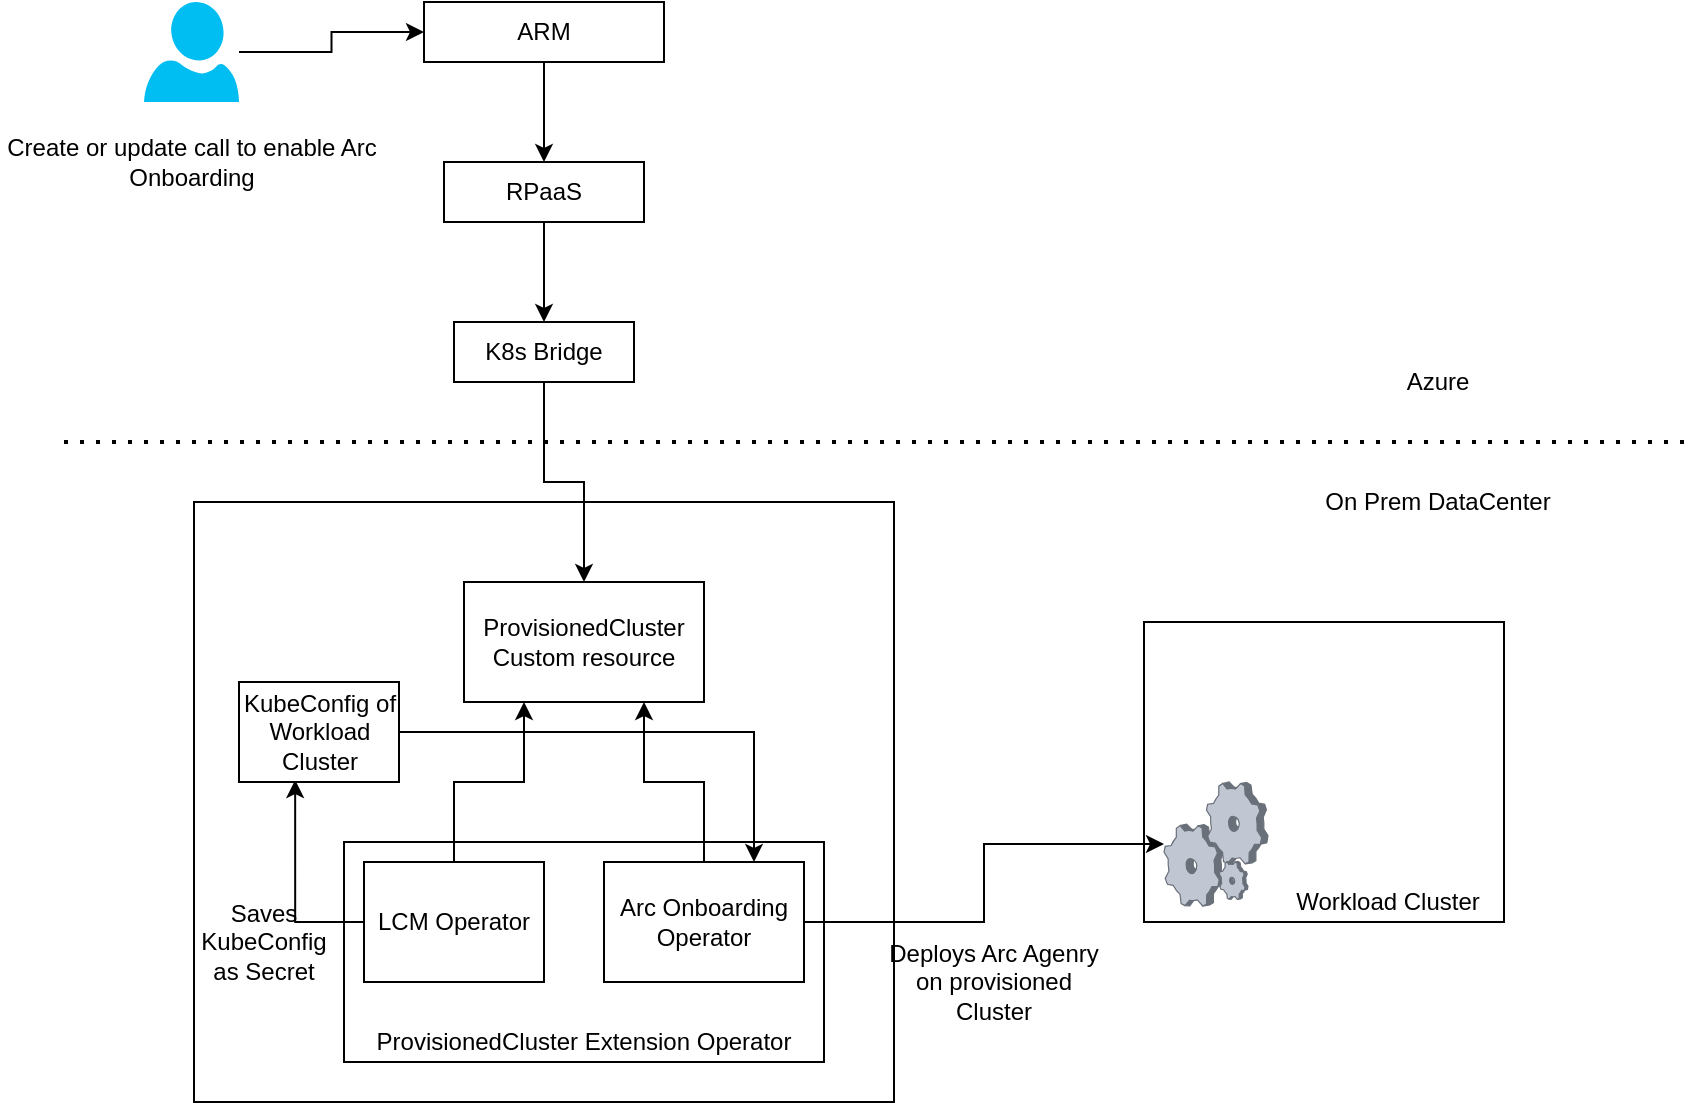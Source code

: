 <mxfile version="14.9.4" type="github">
  <diagram id="NvPChnOz5gp6kX2Rmhac" name="Page-1">
    <mxGraphModel dx="929" dy="633" grid="1" gridSize="10" guides="1" tooltips="1" connect="1" arrows="1" fold="1" page="1" pageScale="1" pageWidth="850" pageHeight="1100" math="0" shadow="0">
      <root>
        <mxCell id="0" />
        <mxCell id="1" parent="0" />
        <mxCell id="QGmkmGnSFJE9spn63MvY-1" value="" style="rounded=0;whiteSpace=wrap;html=1;" vertex="1" parent="1">
          <mxGeometry x="105" y="270" width="350" height="300" as="geometry" />
        </mxCell>
        <mxCell id="QGmkmGnSFJE9spn63MvY-3" value="" style="endArrow=none;dashed=1;html=1;dashPattern=1 3;strokeWidth=2;" edge="1" parent="1">
          <mxGeometry width="50" height="50" relative="1" as="geometry">
            <mxPoint x="40" y="240" as="sourcePoint" />
            <mxPoint x="850" y="240" as="targetPoint" />
            <Array as="points">
              <mxPoint x="390" y="240" />
            </Array>
          </mxGeometry>
        </mxCell>
        <mxCell id="QGmkmGnSFJE9spn63MvY-4" value="ProvisionedCluster Custom resource" style="rounded=0;whiteSpace=wrap;html=1;" vertex="1" parent="1">
          <mxGeometry x="240" y="310" width="120" height="60" as="geometry" />
        </mxCell>
        <mxCell id="QGmkmGnSFJE9spn63MvY-6" value="" style="rounded=0;whiteSpace=wrap;html=1;" vertex="1" parent="1">
          <mxGeometry x="180" y="440" width="240" height="110" as="geometry" />
        </mxCell>
        <mxCell id="QGmkmGnSFJE9spn63MvY-11" style="edgeStyle=orthogonalEdgeStyle;rounded=0;orthogonalLoop=1;jettySize=auto;html=1;exitX=0.5;exitY=0;exitDx=0;exitDy=0;entryX=0.25;entryY=1;entryDx=0;entryDy=0;" edge="1" parent="1" source="QGmkmGnSFJE9spn63MvY-7" target="QGmkmGnSFJE9spn63MvY-4">
          <mxGeometry relative="1" as="geometry" />
        </mxCell>
        <mxCell id="QGmkmGnSFJE9spn63MvY-37" style="edgeStyle=orthogonalEdgeStyle;rounded=0;orthogonalLoop=1;jettySize=auto;html=1;exitX=0;exitY=0.5;exitDx=0;exitDy=0;entryX=0.351;entryY=0.98;entryDx=0;entryDy=0;entryPerimeter=0;" edge="1" parent="1" source="QGmkmGnSFJE9spn63MvY-7" target="QGmkmGnSFJE9spn63MvY-36">
          <mxGeometry relative="1" as="geometry" />
        </mxCell>
        <mxCell id="QGmkmGnSFJE9spn63MvY-7" value="LCM Operator" style="rounded=0;whiteSpace=wrap;html=1;" vertex="1" parent="1">
          <mxGeometry x="190" y="450" width="90" height="60" as="geometry" />
        </mxCell>
        <mxCell id="QGmkmGnSFJE9spn63MvY-12" style="edgeStyle=orthogonalEdgeStyle;rounded=0;orthogonalLoop=1;jettySize=auto;html=1;exitX=0.5;exitY=0;exitDx=0;exitDy=0;entryX=0.75;entryY=1;entryDx=0;entryDy=0;" edge="1" parent="1" source="QGmkmGnSFJE9spn63MvY-8" target="QGmkmGnSFJE9spn63MvY-4">
          <mxGeometry relative="1" as="geometry" />
        </mxCell>
        <mxCell id="QGmkmGnSFJE9spn63MvY-8" value="Arc Onboarding Operator" style="rounded=0;whiteSpace=wrap;html=1;" vertex="1" parent="1">
          <mxGeometry x="310" y="450" width="100" height="60" as="geometry" />
        </mxCell>
        <mxCell id="QGmkmGnSFJE9spn63MvY-9" value="ProvisionedCluster Extension Operator" style="text;html=1;strokeColor=none;fillColor=none;align=center;verticalAlign=middle;whiteSpace=wrap;rounded=0;" vertex="1" parent="1">
          <mxGeometry x="170" y="530" width="260" height="20" as="geometry" />
        </mxCell>
        <mxCell id="QGmkmGnSFJE9spn63MvY-16" value="" style="rounded=0;whiteSpace=wrap;html=1;" vertex="1" parent="1">
          <mxGeometry x="580" y="330" width="180" height="150" as="geometry" />
        </mxCell>
        <mxCell id="QGmkmGnSFJE9spn63MvY-17" value="Workload Cluster" style="text;html=1;strokeColor=none;fillColor=none;align=center;verticalAlign=middle;whiteSpace=wrap;rounded=0;" vertex="1" parent="1">
          <mxGeometry x="652" y="460" width="100" height="20" as="geometry" />
        </mxCell>
        <mxCell id="QGmkmGnSFJE9spn63MvY-23" value="" style="edgeStyle=orthogonalEdgeStyle;rounded=0;orthogonalLoop=1;jettySize=auto;html=1;exitX=1;exitY=0.5;exitDx=0;exitDy=0;" edge="1" parent="1" source="QGmkmGnSFJE9spn63MvY-8" target="QGmkmGnSFJE9spn63MvY-19">
          <mxGeometry relative="1" as="geometry">
            <mxPoint x="550" y="490" as="sourcePoint" />
          </mxGeometry>
        </mxCell>
        <mxCell id="QGmkmGnSFJE9spn63MvY-19" value="" style="verticalLabelPosition=bottom;aspect=fixed;html=1;verticalAlign=top;strokeColor=none;align=center;outlineConnect=0;shape=mxgraph.citrix.process;" vertex="1" parent="1">
          <mxGeometry x="590" y="410" width="52" height="62" as="geometry" />
        </mxCell>
        <mxCell id="QGmkmGnSFJE9spn63MvY-24" value="Deploys Arc Agenry on provisioned Cluster" style="text;html=1;strokeColor=none;fillColor=none;align=center;verticalAlign=middle;whiteSpace=wrap;rounded=0;" vertex="1" parent="1">
          <mxGeometry x="450" y="500" width="110" height="20" as="geometry" />
        </mxCell>
        <mxCell id="QGmkmGnSFJE9spn63MvY-25" value="On Prem DataCenter" style="text;html=1;strokeColor=none;fillColor=none;align=center;verticalAlign=middle;whiteSpace=wrap;rounded=0;" vertex="1" parent="1">
          <mxGeometry x="633" y="260" width="188" height="20" as="geometry" />
        </mxCell>
        <mxCell id="QGmkmGnSFJE9spn63MvY-26" value="Azure" style="text;html=1;strokeColor=none;fillColor=none;align=center;verticalAlign=middle;whiteSpace=wrap;rounded=0;" vertex="1" parent="1">
          <mxGeometry x="642" y="200" width="170" height="20" as="geometry" />
        </mxCell>
        <mxCell id="QGmkmGnSFJE9spn63MvY-31" value="" style="edgeStyle=orthogonalEdgeStyle;rounded=0;orthogonalLoop=1;jettySize=auto;html=1;" edge="1" parent="1" source="QGmkmGnSFJE9spn63MvY-27" target="QGmkmGnSFJE9spn63MvY-28">
          <mxGeometry relative="1" as="geometry" />
        </mxCell>
        <mxCell id="QGmkmGnSFJE9spn63MvY-27" value="" style="verticalLabelPosition=bottom;html=1;verticalAlign=top;align=center;strokeColor=none;fillColor=#00BEF2;shape=mxgraph.azure.user;" vertex="1" parent="1">
          <mxGeometry x="80" y="20" width="47.5" height="50" as="geometry" />
        </mxCell>
        <mxCell id="QGmkmGnSFJE9spn63MvY-32" value="" style="edgeStyle=orthogonalEdgeStyle;rounded=0;orthogonalLoop=1;jettySize=auto;html=1;" edge="1" parent="1" source="QGmkmGnSFJE9spn63MvY-28" target="QGmkmGnSFJE9spn63MvY-29">
          <mxGeometry relative="1" as="geometry" />
        </mxCell>
        <mxCell id="QGmkmGnSFJE9spn63MvY-28" value="ARM" style="rounded=0;whiteSpace=wrap;html=1;" vertex="1" parent="1">
          <mxGeometry x="220" y="20" width="120" height="30" as="geometry" />
        </mxCell>
        <mxCell id="QGmkmGnSFJE9spn63MvY-33" value="" style="edgeStyle=orthogonalEdgeStyle;rounded=0;orthogonalLoop=1;jettySize=auto;html=1;" edge="1" parent="1" source="QGmkmGnSFJE9spn63MvY-29" target="QGmkmGnSFJE9spn63MvY-30">
          <mxGeometry relative="1" as="geometry" />
        </mxCell>
        <mxCell id="QGmkmGnSFJE9spn63MvY-29" value="RPaaS" style="rounded=0;whiteSpace=wrap;html=1;" vertex="1" parent="1">
          <mxGeometry x="230" y="100" width="100" height="30" as="geometry" />
        </mxCell>
        <mxCell id="QGmkmGnSFJE9spn63MvY-34" value="" style="edgeStyle=orthogonalEdgeStyle;rounded=0;orthogonalLoop=1;jettySize=auto;html=1;" edge="1" parent="1" source="QGmkmGnSFJE9spn63MvY-30" target="QGmkmGnSFJE9spn63MvY-4">
          <mxGeometry relative="1" as="geometry" />
        </mxCell>
        <mxCell id="QGmkmGnSFJE9spn63MvY-30" value="K8s Bridge" style="rounded=0;whiteSpace=wrap;html=1;" vertex="1" parent="1">
          <mxGeometry x="235" y="180" width="90" height="30" as="geometry" />
        </mxCell>
        <mxCell id="QGmkmGnSFJE9spn63MvY-35" value="Create or update call to enable Arc Onboarding" style="text;html=1;strokeColor=none;fillColor=none;align=center;verticalAlign=middle;whiteSpace=wrap;rounded=0;" vertex="1" parent="1">
          <mxGeometry x="8.75" y="90" width="190" height="20" as="geometry" />
        </mxCell>
        <mxCell id="QGmkmGnSFJE9spn63MvY-38" style="edgeStyle=orthogonalEdgeStyle;rounded=0;orthogonalLoop=1;jettySize=auto;html=1;exitX=1;exitY=0.5;exitDx=0;exitDy=0;entryX=0.75;entryY=0;entryDx=0;entryDy=0;" edge="1" parent="1" source="QGmkmGnSFJE9spn63MvY-36" target="QGmkmGnSFJE9spn63MvY-8">
          <mxGeometry relative="1" as="geometry" />
        </mxCell>
        <mxCell id="QGmkmGnSFJE9spn63MvY-36" value="KubeConfig of Workload Cluster" style="rounded=0;whiteSpace=wrap;html=1;" vertex="1" parent="1">
          <mxGeometry x="127.5" y="360" width="80" height="50" as="geometry" />
        </mxCell>
        <mxCell id="QGmkmGnSFJE9spn63MvY-39" value="Saves KubeConfig as Secret" style="text;html=1;strokeColor=none;fillColor=none;align=center;verticalAlign=middle;whiteSpace=wrap;rounded=0;" vertex="1" parent="1">
          <mxGeometry x="120" y="480" width="40" height="20" as="geometry" />
        </mxCell>
      </root>
    </mxGraphModel>
  </diagram>
</mxfile>
